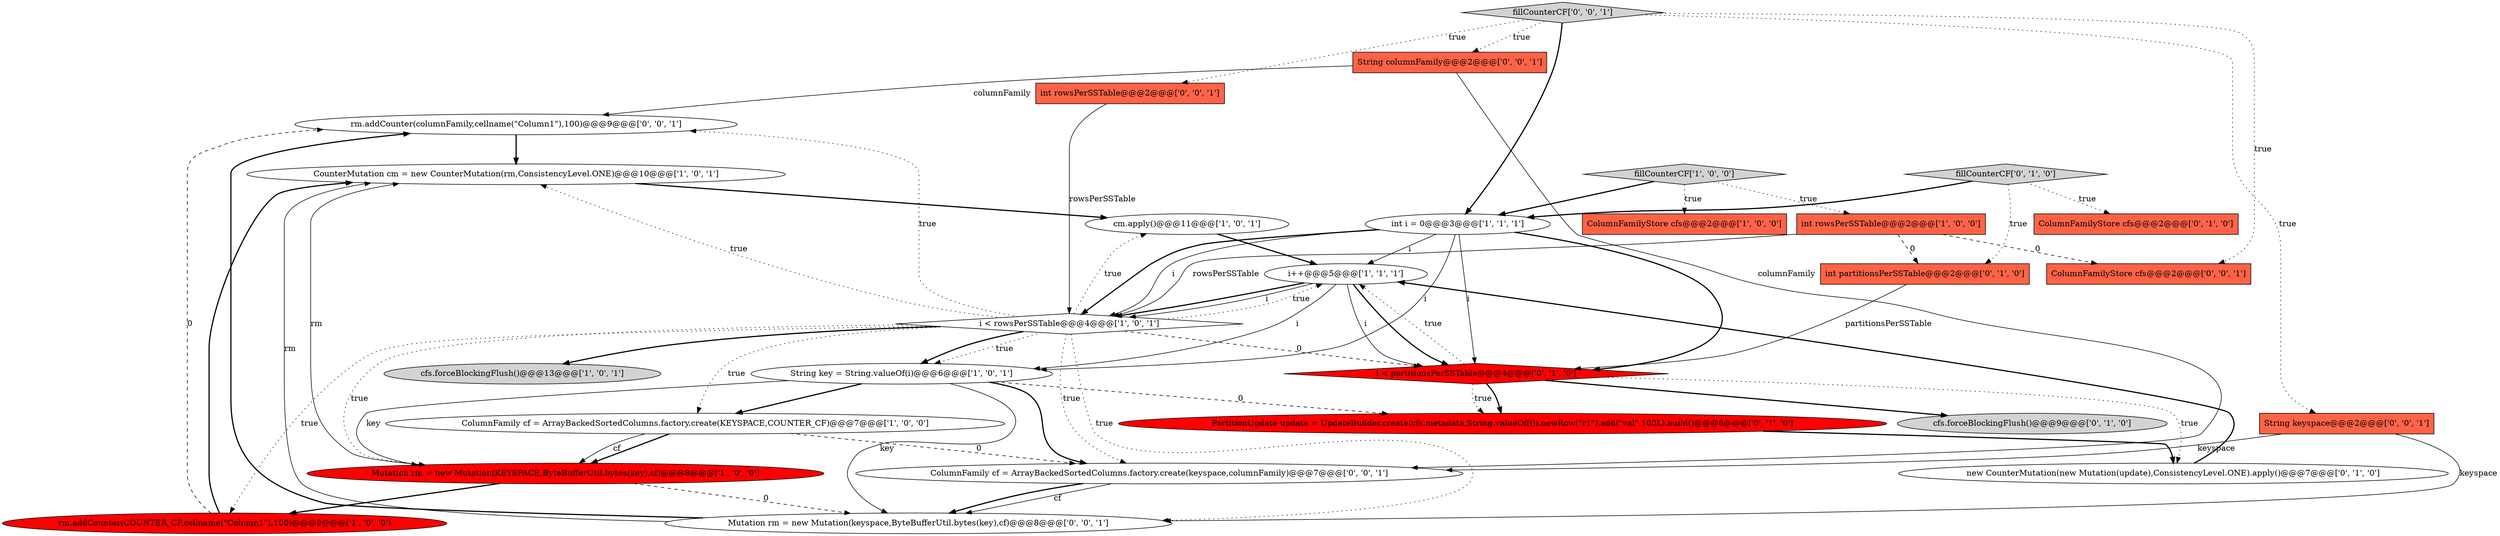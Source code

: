 digraph {
23 [style = filled, label = "String columnFamily@@@2@@@['0', '0', '1']", fillcolor = tomato, shape = box image = "AAA0AAABBB3BBB"];
11 [style = filled, label = "ColumnFamily cf = ArrayBackedSortedColumns.factory.create(KEYSPACE,COUNTER_CF)@@@7@@@['1', '0', '0']", fillcolor = white, shape = ellipse image = "AAA0AAABBB1BBB"];
27 [style = filled, label = "rm.addCounter(columnFamily,cellname(\"Column1\"),100)@@@9@@@['0', '0', '1']", fillcolor = white, shape = ellipse image = "AAA0AAABBB3BBB"];
19 [style = filled, label = "int partitionsPerSSTable@@@2@@@['0', '1', '0']", fillcolor = tomato, shape = box image = "AAA1AAABBB2BBB"];
3 [style = filled, label = "i++@@@5@@@['1', '1', '1']", fillcolor = white, shape = ellipse image = "AAA0AAABBB1BBB"];
22 [style = filled, label = "fillCounterCF['0', '0', '1']", fillcolor = lightgray, shape = diamond image = "AAA0AAABBB3BBB"];
17 [style = filled, label = "fillCounterCF['0', '1', '0']", fillcolor = lightgray, shape = diamond image = "AAA0AAABBB2BBB"];
13 [style = filled, label = "ColumnFamilyStore cfs@@@2@@@['0', '1', '0']", fillcolor = tomato, shape = box image = "AAA0AAABBB2BBB"];
12 [style = filled, label = "CounterMutation cm = new CounterMutation(rm,ConsistencyLevel.ONE)@@@10@@@['1', '0', '1']", fillcolor = white, shape = ellipse image = "AAA0AAABBB1BBB"];
10 [style = filled, label = "int i = 0@@@3@@@['1', '1', '1']", fillcolor = white, shape = ellipse image = "AAA0AAABBB1BBB"];
26 [style = filled, label = "ColumnFamily cf = ArrayBackedSortedColumns.factory.create(keyspace,columnFamily)@@@7@@@['0', '0', '1']", fillcolor = white, shape = ellipse image = "AAA0AAABBB3BBB"];
0 [style = filled, label = "ColumnFamilyStore cfs@@@2@@@['1', '0', '0']", fillcolor = tomato, shape = box image = "AAA0AAABBB1BBB"];
4 [style = filled, label = "fillCounterCF['1', '0', '0']", fillcolor = lightgray, shape = diamond image = "AAA0AAABBB1BBB"];
2 [style = filled, label = "String key = String.valueOf(i)@@@6@@@['1', '0', '1']", fillcolor = white, shape = ellipse image = "AAA0AAABBB1BBB"];
21 [style = filled, label = "String keyspace@@@2@@@['0', '0', '1']", fillcolor = tomato, shape = box image = "AAA0AAABBB3BBB"];
5 [style = filled, label = "int rowsPerSSTable@@@2@@@['1', '0', '0']", fillcolor = tomato, shape = box image = "AAA1AAABBB1BBB"];
20 [style = filled, label = "Mutation rm = new Mutation(keyspace,ByteBufferUtil.bytes(key),cf)@@@8@@@['0', '0', '1']", fillcolor = white, shape = ellipse image = "AAA0AAABBB3BBB"];
18 [style = filled, label = "new CounterMutation(new Mutation(update),ConsistencyLevel.ONE).apply()@@@7@@@['0', '1', '0']", fillcolor = white, shape = ellipse image = "AAA0AAABBB2BBB"];
25 [style = filled, label = "ColumnFamilyStore cfs@@@2@@@['0', '0', '1']", fillcolor = tomato, shape = box image = "AAA0AAABBB3BBB"];
24 [style = filled, label = "int rowsPerSSTable@@@2@@@['0', '0', '1']", fillcolor = tomato, shape = box image = "AAA0AAABBB3BBB"];
9 [style = filled, label = "cfs.forceBlockingFlush()@@@13@@@['1', '0', '1']", fillcolor = lightgray, shape = ellipse image = "AAA0AAABBB1BBB"];
15 [style = filled, label = "i < partitionsPerSSTable@@@4@@@['0', '1', '0']", fillcolor = red, shape = diamond image = "AAA1AAABBB2BBB"];
7 [style = filled, label = "rm.addCounter(COUNTER_CF,cellname(\"Column1\"),100)@@@9@@@['1', '0', '0']", fillcolor = red, shape = ellipse image = "AAA1AAABBB1BBB"];
6 [style = filled, label = "Mutation rm = new Mutation(KEYSPACE,ByteBufferUtil.bytes(key),cf)@@@8@@@['1', '0', '0']", fillcolor = red, shape = ellipse image = "AAA1AAABBB1BBB"];
8 [style = filled, label = "cm.apply()@@@11@@@['1', '0', '1']", fillcolor = white, shape = ellipse image = "AAA0AAABBB1BBB"];
14 [style = filled, label = "PartitionUpdate update = UpdateBuilder.create(cfs.metadata,String.valueOf(i)).newRow(\"r1\").add(\"val\",100L).build()@@@6@@@['0', '1', '0']", fillcolor = red, shape = ellipse image = "AAA1AAABBB2BBB"];
16 [style = filled, label = "cfs.forceBlockingFlush()@@@9@@@['0', '1', '0']", fillcolor = lightgray, shape = ellipse image = "AAA0AAABBB2BBB"];
1 [style = filled, label = "i < rowsPerSSTable@@@4@@@['1', '0', '1']", fillcolor = white, shape = diamond image = "AAA0AAABBB1BBB"];
22->21 [style = dotted, label="true"];
19->15 [style = solid, label="partitionsPerSSTable"];
4->10 [style = bold, label=""];
17->10 [style = bold, label=""];
3->2 [style = solid, label="i"];
18->3 [style = bold, label=""];
4->5 [style = dotted, label="true"];
2->26 [style = bold, label=""];
10->15 [style = bold, label=""];
22->23 [style = dotted, label="true"];
3->1 [style = bold, label=""];
15->14 [style = bold, label=""];
27->12 [style = bold, label=""];
7->12 [style = bold, label=""];
6->20 [style = dashed, label="0"];
1->27 [style = dotted, label="true"];
1->15 [style = dashed, label="0"];
2->20 [style = solid, label="key"];
11->6 [style = bold, label=""];
8->3 [style = bold, label=""];
23->27 [style = solid, label="columnFamily"];
21->26 [style = solid, label="keyspace"];
10->2 [style = solid, label="i"];
1->11 [style = dotted, label="true"];
4->0 [style = dotted, label="true"];
15->18 [style = dotted, label="true"];
3->15 [style = solid, label="i"];
22->25 [style = dotted, label="true"];
10->1 [style = solid, label="i"];
3->1 [style = solid, label="i"];
3->15 [style = bold, label=""];
5->25 [style = dashed, label="0"];
22->24 [style = dotted, label="true"];
15->14 [style = dotted, label="true"];
26->20 [style = solid, label="cf"];
15->16 [style = bold, label=""];
20->12 [style = solid, label="rm"];
1->9 [style = bold, label=""];
24->1 [style = solid, label="rowsPerSSTable"];
20->27 [style = bold, label=""];
1->3 [style = dotted, label="true"];
1->7 [style = dotted, label="true"];
15->3 [style = dotted, label="true"];
7->27 [style = dashed, label="0"];
11->6 [style = solid, label="cf"];
5->1 [style = solid, label="rowsPerSSTable"];
2->6 [style = solid, label="key"];
6->12 [style = solid, label="rm"];
1->26 [style = dotted, label="true"];
2->14 [style = dashed, label="0"];
10->15 [style = solid, label="i"];
12->8 [style = bold, label=""];
11->26 [style = dashed, label="0"];
23->26 [style = solid, label="columnFamily"];
21->20 [style = solid, label="keyspace"];
1->12 [style = dotted, label="true"];
17->19 [style = dotted, label="true"];
22->10 [style = bold, label=""];
1->8 [style = dotted, label="true"];
1->6 [style = dotted, label="true"];
14->18 [style = bold, label=""];
1->2 [style = bold, label=""];
6->7 [style = bold, label=""];
1->2 [style = dotted, label="true"];
10->1 [style = bold, label=""];
17->13 [style = dotted, label="true"];
5->19 [style = dashed, label="0"];
1->20 [style = dotted, label="true"];
2->11 [style = bold, label=""];
26->20 [style = bold, label=""];
10->3 [style = solid, label="i"];
}
